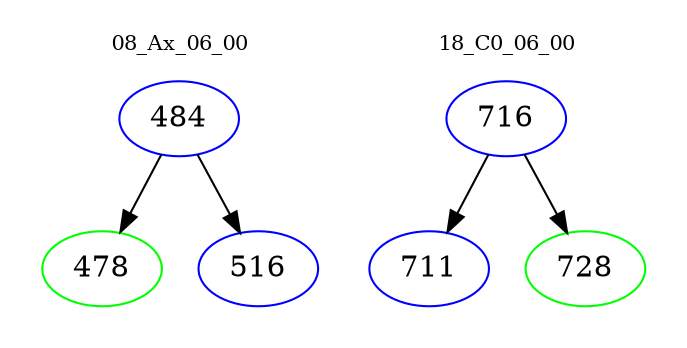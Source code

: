 digraph{
subgraph cluster_0 {
color = white
label = "08_Ax_06_00";
fontsize=10;
T0_484 [label="484", color="blue"]
T0_484 -> T0_478 [color="black"]
T0_478 [label="478", color="green"]
T0_484 -> T0_516 [color="black"]
T0_516 [label="516", color="blue"]
}
subgraph cluster_1 {
color = white
label = "18_C0_06_00";
fontsize=10;
T1_716 [label="716", color="blue"]
T1_716 -> T1_711 [color="black"]
T1_711 [label="711", color="blue"]
T1_716 -> T1_728 [color="black"]
T1_728 [label="728", color="green"]
}
}
